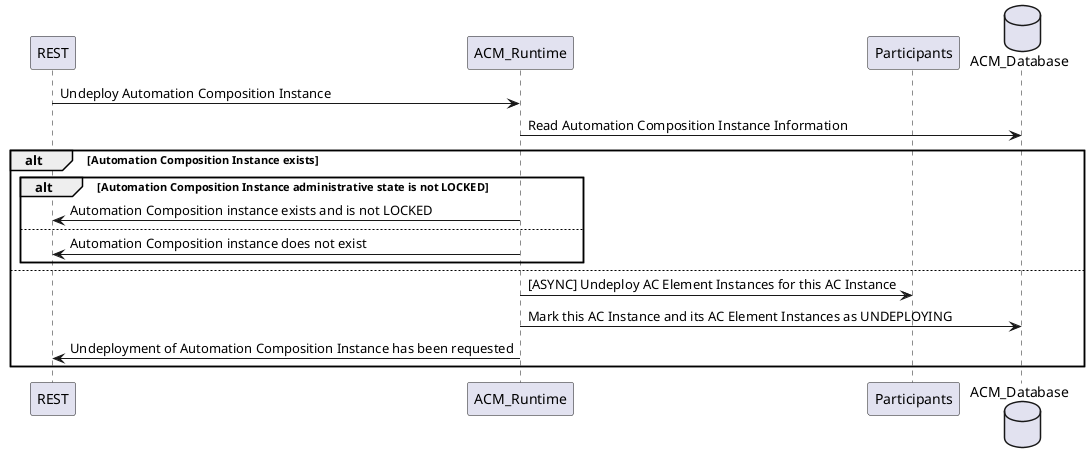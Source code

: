 @startuml
participant REST
participant ACM_Runtime
participant Participants
database ACM_Database

REST -> ACM_Runtime: Undeploy Automation Composition Instance
ACM_Runtime -> ACM_Database: Read Automation Composition Instance Information

alt Automation Composition Instance exists
 alt Automation Composition Instance administrative state is not LOCKED
  ACM_Runtime -> REST: Automation Composition instance exists and is not LOCKED
 else
  ACM_Runtime -> REST: Automation Composition instance does not exist
 end
else
 ACM_Runtime -> Participants: [ASYNC] Undeploy AC Element Instances for this AC Instance
 ACM_Runtime -> ACM_Database: Mark this AC Instance and its AC Element Instances as UNDEPLOYING
 ACM_Runtime -> REST: Undeployment of Automation Composition Instance has been requested
end

@enduml
